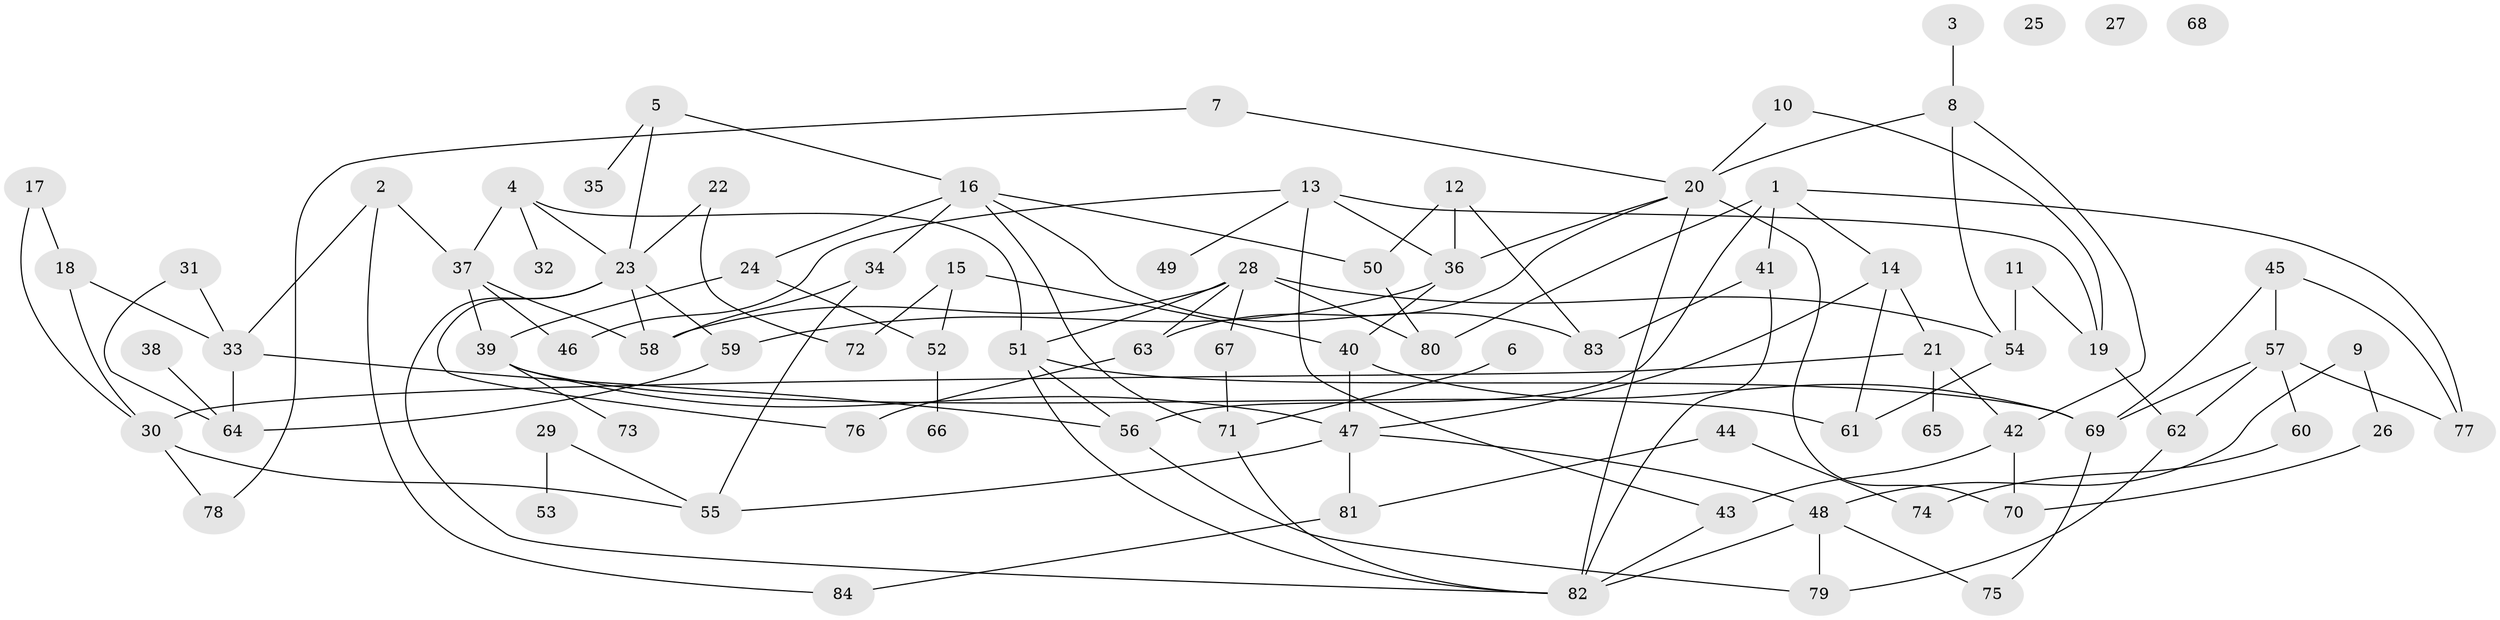// Generated by graph-tools (version 1.1) at 2025/00/03/09/25 03:00:53]
// undirected, 84 vertices, 130 edges
graph export_dot {
graph [start="1"]
  node [color=gray90,style=filled];
  1;
  2;
  3;
  4;
  5;
  6;
  7;
  8;
  9;
  10;
  11;
  12;
  13;
  14;
  15;
  16;
  17;
  18;
  19;
  20;
  21;
  22;
  23;
  24;
  25;
  26;
  27;
  28;
  29;
  30;
  31;
  32;
  33;
  34;
  35;
  36;
  37;
  38;
  39;
  40;
  41;
  42;
  43;
  44;
  45;
  46;
  47;
  48;
  49;
  50;
  51;
  52;
  53;
  54;
  55;
  56;
  57;
  58;
  59;
  60;
  61;
  62;
  63;
  64;
  65;
  66;
  67;
  68;
  69;
  70;
  71;
  72;
  73;
  74;
  75;
  76;
  77;
  78;
  79;
  80;
  81;
  82;
  83;
  84;
  1 -- 14;
  1 -- 41;
  1 -- 56;
  1 -- 77;
  1 -- 80;
  2 -- 33;
  2 -- 37;
  2 -- 84;
  3 -- 8;
  4 -- 23;
  4 -- 32;
  4 -- 37;
  4 -- 51;
  5 -- 16;
  5 -- 23;
  5 -- 35;
  6 -- 71;
  7 -- 20;
  7 -- 78;
  8 -- 20;
  8 -- 42;
  8 -- 54;
  9 -- 26;
  9 -- 48;
  10 -- 19;
  10 -- 20;
  11 -- 19;
  11 -- 54;
  12 -- 36;
  12 -- 50;
  12 -- 83;
  13 -- 19;
  13 -- 36;
  13 -- 43;
  13 -- 46;
  13 -- 49;
  14 -- 21;
  14 -- 47;
  14 -- 61;
  15 -- 40;
  15 -- 52;
  15 -- 72;
  16 -- 24;
  16 -- 34;
  16 -- 50;
  16 -- 71;
  16 -- 83;
  17 -- 18;
  17 -- 30;
  18 -- 30;
  18 -- 33;
  19 -- 62;
  20 -- 36;
  20 -- 63;
  20 -- 70;
  20 -- 82;
  21 -- 30;
  21 -- 42;
  21 -- 65;
  22 -- 23;
  22 -- 72;
  23 -- 58;
  23 -- 59;
  23 -- 76;
  23 -- 82;
  24 -- 39;
  24 -- 52;
  26 -- 70;
  28 -- 51;
  28 -- 54;
  28 -- 58;
  28 -- 63;
  28 -- 67;
  28 -- 80;
  29 -- 53;
  29 -- 55;
  30 -- 55;
  30 -- 78;
  31 -- 33;
  31 -- 64;
  33 -- 56;
  33 -- 64;
  34 -- 55;
  34 -- 58;
  36 -- 40;
  36 -- 59;
  37 -- 39;
  37 -- 46;
  37 -- 58;
  38 -- 64;
  39 -- 47;
  39 -- 61;
  39 -- 73;
  40 -- 47;
  40 -- 69;
  41 -- 82;
  41 -- 83;
  42 -- 43;
  42 -- 70;
  43 -- 82;
  44 -- 74;
  44 -- 81;
  45 -- 57;
  45 -- 69;
  45 -- 77;
  47 -- 48;
  47 -- 55;
  47 -- 81;
  48 -- 75;
  48 -- 79;
  48 -- 82;
  50 -- 80;
  51 -- 56;
  51 -- 69;
  51 -- 82;
  52 -- 66;
  54 -- 61;
  56 -- 79;
  57 -- 60;
  57 -- 62;
  57 -- 69;
  57 -- 77;
  59 -- 64;
  60 -- 74;
  62 -- 79;
  63 -- 76;
  67 -- 71;
  69 -- 75;
  71 -- 82;
  81 -- 84;
}
